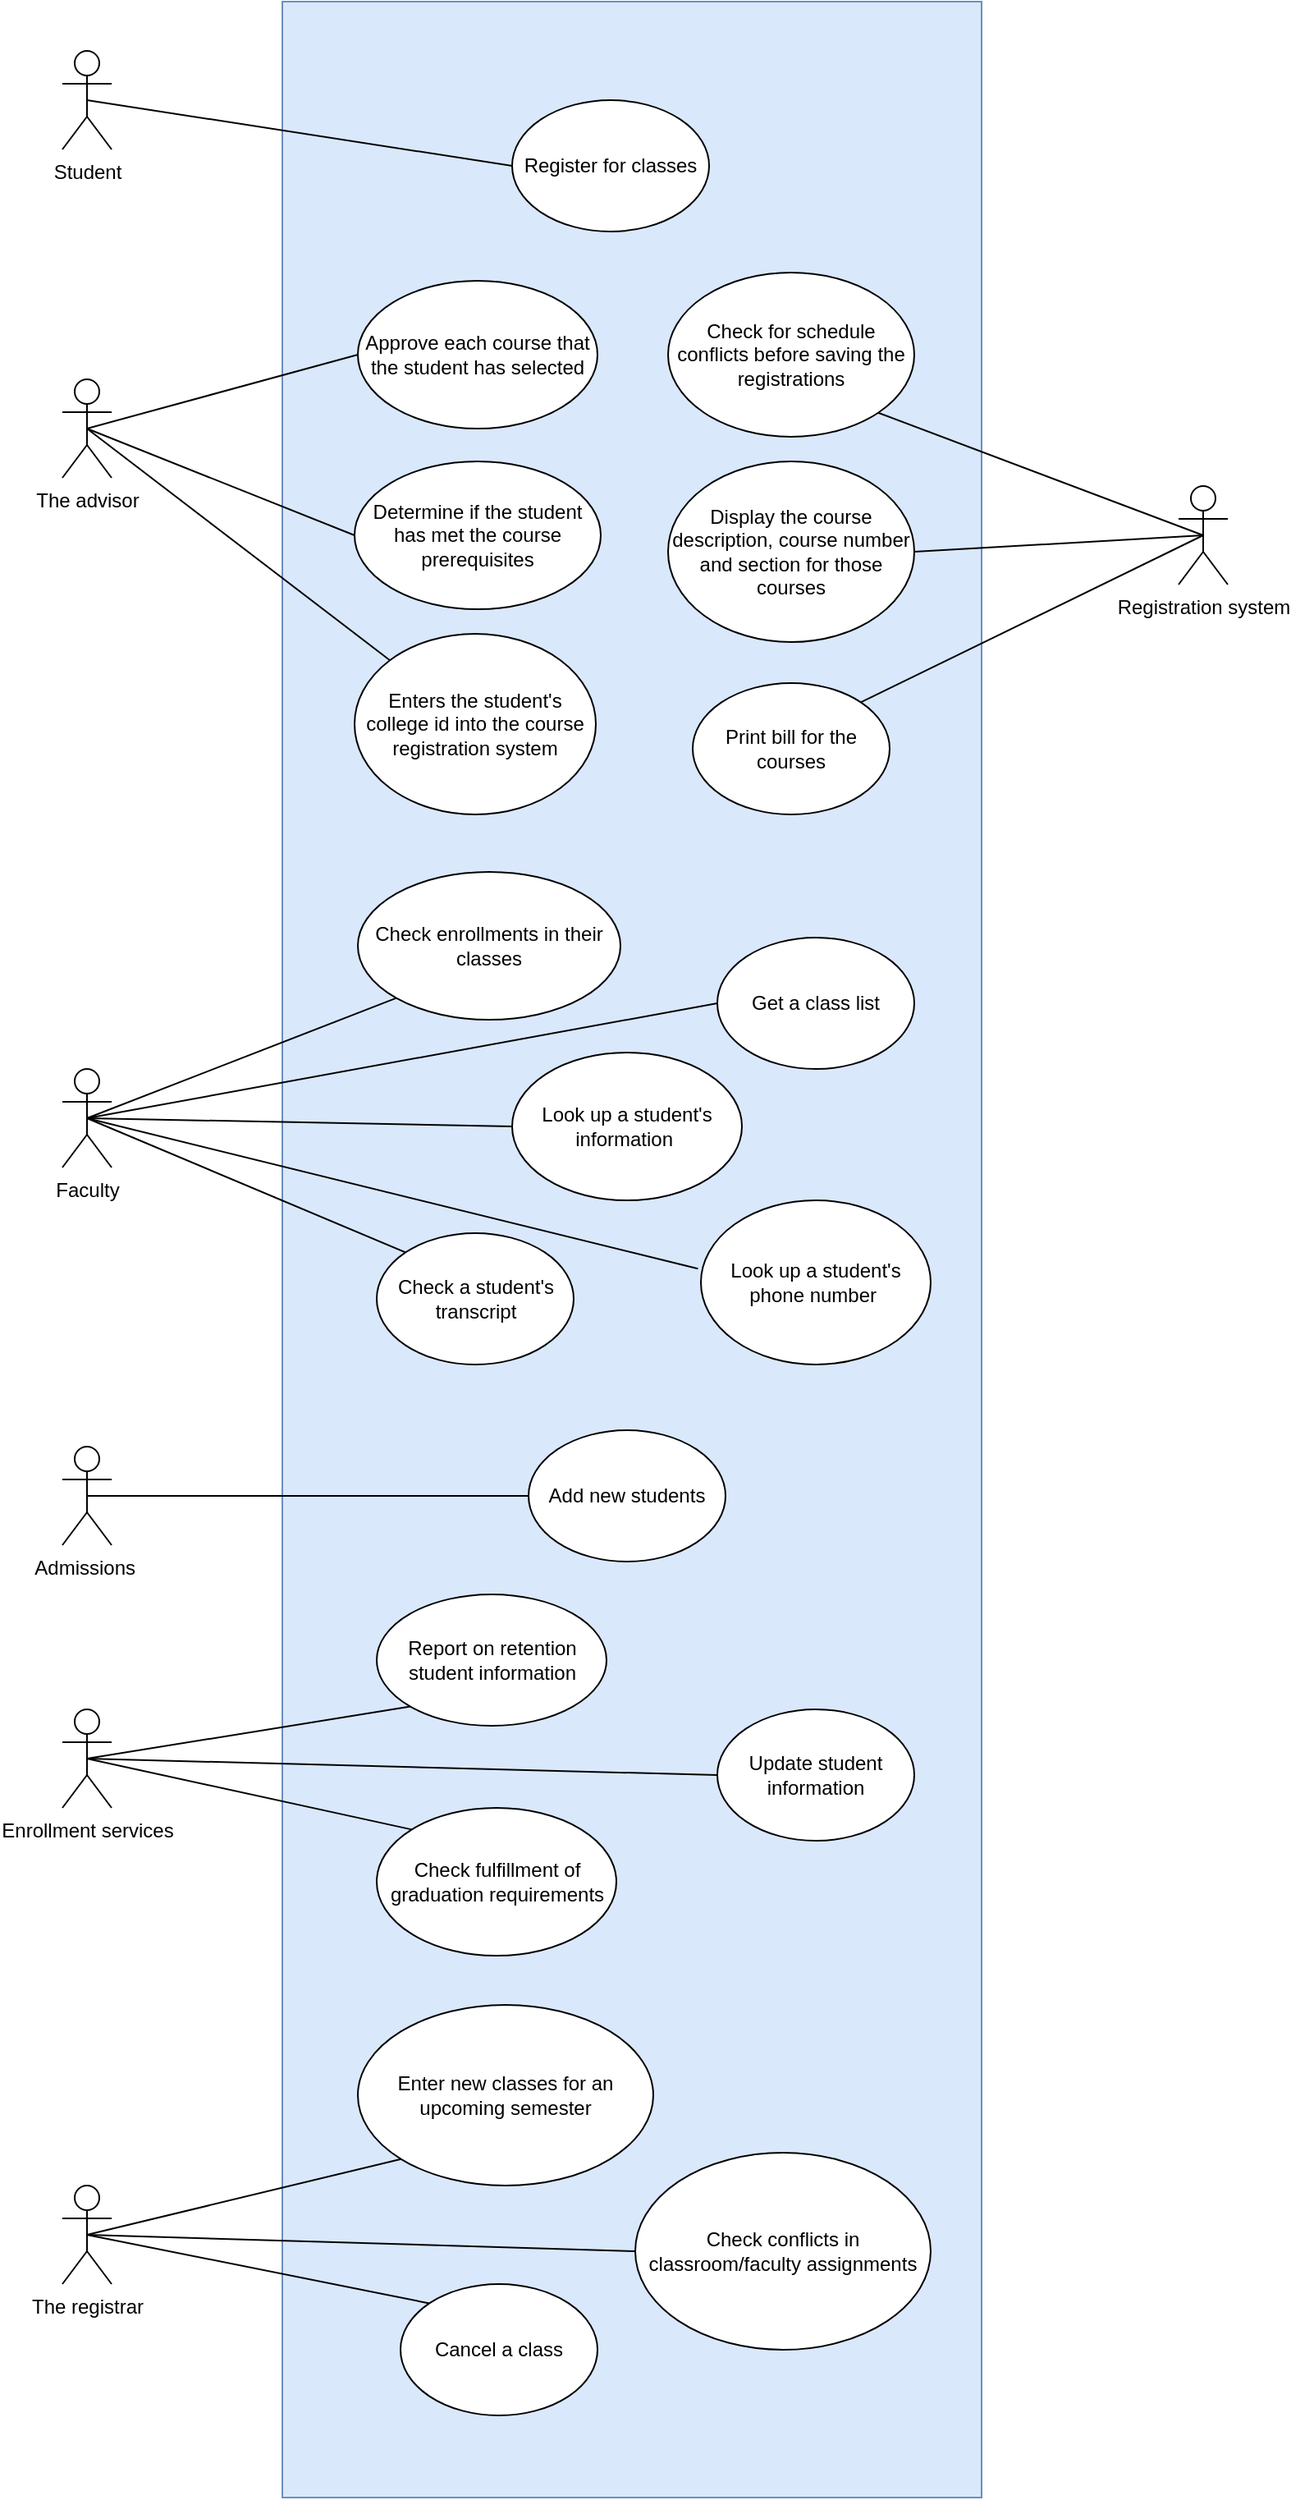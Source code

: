 <mxfile version="14.7.2" type="device"><diagram id="17h3a2y4Vs09LZNtm7f2" name="Page-1"><mxGraphModel dx="716" dy="426" grid="1" gridSize="10" guides="1" tooltips="1" connect="1" arrows="1" fold="1" page="1" pageScale="1" pageWidth="827" pageHeight="1169" math="0" shadow="0"><root><mxCell id="0"/><mxCell id="1" parent="0"/><mxCell id="z8dIFSSs_HTCRDkQdhwv-24" value="" style="rounded=0;whiteSpace=wrap;html=1;fillColor=#dae8fc;strokeColor=#6c8ebf;" vertex="1" parent="1"><mxGeometry x="214" y="90" width="426" height="1520" as="geometry"/></mxCell><mxCell id="z8dIFSSs_HTCRDkQdhwv-25" value="Faculty" style="shape=umlActor;verticalLabelPosition=bottom;verticalAlign=top;html=1;outlineConnect=0;" vertex="1" parent="1"><mxGeometry x="80" y="740" width="30" height="60" as="geometry"/></mxCell><mxCell id="z8dIFSSs_HTCRDkQdhwv-26" value="Check enrollments in their classes" style="ellipse;whiteSpace=wrap;html=1;" vertex="1" parent="1"><mxGeometry x="260" y="620" width="160" height="90" as="geometry"/></mxCell><mxCell id="z8dIFSSs_HTCRDkQdhwv-27" value="Get a class list" style="ellipse;whiteSpace=wrap;html=1;" vertex="1" parent="1"><mxGeometry x="479" y="660" width="120" height="80" as="geometry"/></mxCell><mxCell id="z8dIFSSs_HTCRDkQdhwv-28" value="Check a student's transcript" style="ellipse;whiteSpace=wrap;html=1;" vertex="1" parent="1"><mxGeometry x="271.5" y="840" width="120" height="80" as="geometry"/></mxCell><mxCell id="z8dIFSSs_HTCRDkQdhwv-29" value="Look up a student's phone number&amp;nbsp;" style="ellipse;whiteSpace=wrap;html=1;" vertex="1" parent="1"><mxGeometry x="469" y="820" width="140" height="100" as="geometry"/></mxCell><mxCell id="z8dIFSSs_HTCRDkQdhwv-30" value="Look up a student's information&amp;nbsp;" style="ellipse;whiteSpace=wrap;html=1;" vertex="1" parent="1"><mxGeometry x="354" y="730" width="140" height="90" as="geometry"/></mxCell><mxCell id="z8dIFSSs_HTCRDkQdhwv-34" value="Check conflicts in classroom/faculty assignments" style="ellipse;whiteSpace=wrap;html=1;" vertex="1" parent="1"><mxGeometry x="429" y="1400" width="180" height="120" as="geometry"/></mxCell><mxCell id="z8dIFSSs_HTCRDkQdhwv-35" value="Admissions&amp;nbsp;" style="shape=umlActor;verticalLabelPosition=bottom;verticalAlign=top;html=1;outlineConnect=0;" vertex="1" parent="1"><mxGeometry x="80" y="970" width="30" height="60" as="geometry"/></mxCell><mxCell id="z8dIFSSs_HTCRDkQdhwv-36" value="Add new students" style="ellipse;whiteSpace=wrap;html=1;" vertex="1" parent="1"><mxGeometry x="364" y="960" width="120" height="80" as="geometry"/></mxCell><mxCell id="z8dIFSSs_HTCRDkQdhwv-37" value="Enrollment services" style="shape=umlActor;verticalLabelPosition=bottom;verticalAlign=top;html=1;outlineConnect=0;" vertex="1" parent="1"><mxGeometry x="80" y="1130" width="30" height="60" as="geometry"/></mxCell><mxCell id="z8dIFSSs_HTCRDkQdhwv-38" value="Report on retention student information" style="ellipse;whiteSpace=wrap;html=1;" vertex="1" parent="1"><mxGeometry x="271.5" y="1060" width="140" height="80" as="geometry"/></mxCell><mxCell id="z8dIFSSs_HTCRDkQdhwv-39" value="Update student information" style="ellipse;whiteSpace=wrap;html=1;" vertex="1" parent="1"><mxGeometry x="479" y="1130" width="120" height="80" as="geometry"/></mxCell><mxCell id="z8dIFSSs_HTCRDkQdhwv-40" value="Check fulfillment of graduation requirements" style="ellipse;whiteSpace=wrap;html=1;" vertex="1" parent="1"><mxGeometry x="271.5" y="1190" width="146" height="90" as="geometry"/></mxCell><mxCell id="z8dIFSSs_HTCRDkQdhwv-41" value="Student" style="shape=umlActor;verticalLabelPosition=bottom;verticalAlign=top;html=1;outlineConnect=0;" vertex="1" parent="1"><mxGeometry x="80" y="120" width="30" height="60" as="geometry"/></mxCell><mxCell id="z8dIFSSs_HTCRDkQdhwv-42" value="Register for classes" style="ellipse;whiteSpace=wrap;html=1;" vertex="1" parent="1"><mxGeometry x="354" y="150" width="120" height="80" as="geometry"/></mxCell><mxCell id="z8dIFSSs_HTCRDkQdhwv-44" value="" style="endArrow=none;html=1;exitX=0.5;exitY=0.5;exitDx=0;exitDy=0;exitPerimeter=0;entryX=0;entryY=0.5;entryDx=0;entryDy=0;" edge="1" parent="1" source="z8dIFSSs_HTCRDkQdhwv-41" target="z8dIFSSs_HTCRDkQdhwv-42"><mxGeometry width="50" height="50" relative="1" as="geometry"><mxPoint x="380" y="310" as="sourcePoint"/><mxPoint x="430" y="260" as="targetPoint"/></mxGeometry></mxCell><mxCell id="z8dIFSSs_HTCRDkQdhwv-45" value="The advisor" style="shape=umlActor;verticalLabelPosition=bottom;verticalAlign=top;html=1;outlineConnect=0;" vertex="1" parent="1"><mxGeometry x="80" y="320" width="30" height="60" as="geometry"/></mxCell><mxCell id="z8dIFSSs_HTCRDkQdhwv-46" value="Approve each course that the student has selected" style="ellipse;whiteSpace=wrap;html=1;" vertex="1" parent="1"><mxGeometry x="260" y="260" width="146" height="90" as="geometry"/></mxCell><mxCell id="z8dIFSSs_HTCRDkQdhwv-47" value="Determine if the student has met the course prerequisites" style="ellipse;whiteSpace=wrap;html=1;" vertex="1" parent="1"><mxGeometry x="258" y="370" width="150" height="90" as="geometry"/></mxCell><mxCell id="z8dIFSSs_HTCRDkQdhwv-48" value="Enters the student's college id into the course registration system" style="ellipse;whiteSpace=wrap;html=1;" vertex="1" parent="1"><mxGeometry x="258" y="475" width="147" height="110" as="geometry"/></mxCell><mxCell id="z8dIFSSs_HTCRDkQdhwv-50" value="Display the course description, course number and section for those courses" style="ellipse;whiteSpace=wrap;html=1;" vertex="1" parent="1"><mxGeometry x="449" y="370" width="150" height="110" as="geometry"/></mxCell><mxCell id="z8dIFSSs_HTCRDkQdhwv-51" value="Check for schedule conflicts before saving the registrations" style="ellipse;whiteSpace=wrap;html=1;" vertex="1" parent="1"><mxGeometry x="449" y="255" width="150" height="100" as="geometry"/></mxCell><mxCell id="z8dIFSSs_HTCRDkQdhwv-52" value="Print bill for the courses" style="ellipse;whiteSpace=wrap;html=1;" vertex="1" parent="1"><mxGeometry x="464" y="505" width="120" height="80" as="geometry"/></mxCell><mxCell id="z8dIFSSs_HTCRDkQdhwv-53" value="" style="endArrow=none;html=1;exitX=0.5;exitY=0.5;exitDx=0;exitDy=0;exitPerimeter=0;entryX=0;entryY=0.5;entryDx=0;entryDy=0;" edge="1" parent="1" source="z8dIFSSs_HTCRDkQdhwv-45" target="z8dIFSSs_HTCRDkQdhwv-46"><mxGeometry width="50" height="50" relative="1" as="geometry"><mxPoint x="380" y="410" as="sourcePoint"/><mxPoint x="430" y="360" as="targetPoint"/></mxGeometry></mxCell><mxCell id="z8dIFSSs_HTCRDkQdhwv-54" value="" style="endArrow=none;html=1;exitX=0.5;exitY=0.5;exitDx=0;exitDy=0;exitPerimeter=0;entryX=0;entryY=0.5;entryDx=0;entryDy=0;" edge="1" parent="1" source="z8dIFSSs_HTCRDkQdhwv-45" target="z8dIFSSs_HTCRDkQdhwv-47"><mxGeometry width="50" height="50" relative="1" as="geometry"><mxPoint x="380" y="410" as="sourcePoint"/><mxPoint x="430" y="360" as="targetPoint"/></mxGeometry></mxCell><mxCell id="z8dIFSSs_HTCRDkQdhwv-55" value="" style="endArrow=none;html=1;entryX=0;entryY=0;entryDx=0;entryDy=0;exitX=0.5;exitY=0.5;exitDx=0;exitDy=0;exitPerimeter=0;" edge="1" parent="1" source="z8dIFSSs_HTCRDkQdhwv-45" target="z8dIFSSs_HTCRDkQdhwv-48"><mxGeometry width="50" height="50" relative="1" as="geometry"><mxPoint x="80" y="450" as="sourcePoint"/><mxPoint x="430" y="360" as="targetPoint"/></mxGeometry></mxCell><mxCell id="z8dIFSSs_HTCRDkQdhwv-59" value="The registrar" style="shape=umlActor;verticalLabelPosition=bottom;verticalAlign=top;html=1;outlineConnect=0;" vertex="1" parent="1"><mxGeometry x="80" y="1420" width="30" height="60" as="geometry"/></mxCell><mxCell id="z8dIFSSs_HTCRDkQdhwv-60" value="Enter new classes for an upcoming semester" style="ellipse;whiteSpace=wrap;html=1;" vertex="1" parent="1"><mxGeometry x="260" y="1310" width="180" height="110" as="geometry"/></mxCell><mxCell id="z8dIFSSs_HTCRDkQdhwv-61" value="Cancel a class" style="ellipse;whiteSpace=wrap;html=1;" vertex="1" parent="1"><mxGeometry x="286" y="1480" width="120" height="80" as="geometry"/></mxCell><mxCell id="z8dIFSSs_HTCRDkQdhwv-63" value="" style="endArrow=none;html=1;exitX=0.5;exitY=0.5;exitDx=0;exitDy=0;exitPerimeter=0;entryX=0;entryY=1;entryDx=0;entryDy=0;" edge="1" parent="1" source="z8dIFSSs_HTCRDkQdhwv-25" target="z8dIFSSs_HTCRDkQdhwv-26"><mxGeometry width="50" height="50" relative="1" as="geometry"><mxPoint x="380" y="710" as="sourcePoint"/><mxPoint x="430" y="660" as="targetPoint"/></mxGeometry></mxCell><mxCell id="z8dIFSSs_HTCRDkQdhwv-64" value="" style="endArrow=none;html=1;exitX=0.5;exitY=0.5;exitDx=0;exitDy=0;exitPerimeter=0;entryX=0;entryY=0.5;entryDx=0;entryDy=0;" edge="1" parent="1" source="z8dIFSSs_HTCRDkQdhwv-25" target="z8dIFSSs_HTCRDkQdhwv-27"><mxGeometry width="50" height="50" relative="1" as="geometry"><mxPoint x="380" y="710" as="sourcePoint"/><mxPoint x="430" y="660" as="targetPoint"/></mxGeometry></mxCell><mxCell id="z8dIFSSs_HTCRDkQdhwv-65" value="" style="endArrow=none;html=1;exitX=0.5;exitY=0.5;exitDx=0;exitDy=0;exitPerimeter=0;entryX=0;entryY=0.5;entryDx=0;entryDy=0;" edge="1" parent="1" source="z8dIFSSs_HTCRDkQdhwv-25" target="z8dIFSSs_HTCRDkQdhwv-30"><mxGeometry width="50" height="50" relative="1" as="geometry"><mxPoint x="380" y="710" as="sourcePoint"/><mxPoint x="430" y="660" as="targetPoint"/></mxGeometry></mxCell><mxCell id="z8dIFSSs_HTCRDkQdhwv-66" value="" style="endArrow=none;html=1;exitX=0.5;exitY=0.5;exitDx=0;exitDy=0;exitPerimeter=0;entryX=-0.013;entryY=0.416;entryDx=0;entryDy=0;entryPerimeter=0;" edge="1" parent="1" source="z8dIFSSs_HTCRDkQdhwv-25" target="z8dIFSSs_HTCRDkQdhwv-29"><mxGeometry width="50" height="50" relative="1" as="geometry"><mxPoint x="380" y="710" as="sourcePoint"/><mxPoint x="430" y="660" as="targetPoint"/></mxGeometry></mxCell><mxCell id="z8dIFSSs_HTCRDkQdhwv-67" value="" style="endArrow=none;html=1;exitX=0.5;exitY=0.5;exitDx=0;exitDy=0;exitPerimeter=0;entryX=0;entryY=0;entryDx=0;entryDy=0;" edge="1" parent="1" source="z8dIFSSs_HTCRDkQdhwv-25" target="z8dIFSSs_HTCRDkQdhwv-28"><mxGeometry width="50" height="50" relative="1" as="geometry"><mxPoint x="380" y="910" as="sourcePoint"/><mxPoint x="430" y="860" as="targetPoint"/></mxGeometry></mxCell><mxCell id="z8dIFSSs_HTCRDkQdhwv-68" value="" style="endArrow=none;html=1;exitX=0.5;exitY=0.5;exitDx=0;exitDy=0;exitPerimeter=0;" edge="1" parent="1" source="z8dIFSSs_HTCRDkQdhwv-35" target="z8dIFSSs_HTCRDkQdhwv-36"><mxGeometry width="50" height="50" relative="1" as="geometry"><mxPoint x="380" y="1110" as="sourcePoint"/><mxPoint x="430" y="1060" as="targetPoint"/></mxGeometry></mxCell><mxCell id="z8dIFSSs_HTCRDkQdhwv-70" value="" style="endArrow=none;html=1;exitX=0.5;exitY=0.5;exitDx=0;exitDy=0;exitPerimeter=0;entryX=0;entryY=1;entryDx=0;entryDy=0;" edge="1" parent="1" source="z8dIFSSs_HTCRDkQdhwv-37" target="z8dIFSSs_HTCRDkQdhwv-38"><mxGeometry width="50" height="50" relative="1" as="geometry"><mxPoint x="380" y="1210" as="sourcePoint"/><mxPoint x="430" y="1160" as="targetPoint"/></mxGeometry></mxCell><mxCell id="z8dIFSSs_HTCRDkQdhwv-71" value="" style="endArrow=none;html=1;exitX=0.5;exitY=0.5;exitDx=0;exitDy=0;exitPerimeter=0;entryX=0;entryY=0.5;entryDx=0;entryDy=0;" edge="1" parent="1" source="z8dIFSSs_HTCRDkQdhwv-37" target="z8dIFSSs_HTCRDkQdhwv-39"><mxGeometry width="50" height="50" relative="1" as="geometry"><mxPoint x="380" y="1210" as="sourcePoint"/><mxPoint x="430" y="1160" as="targetPoint"/></mxGeometry></mxCell><mxCell id="z8dIFSSs_HTCRDkQdhwv-72" value="" style="endArrow=none;html=1;entryX=0;entryY=0;entryDx=0;entryDy=0;exitX=0.5;exitY=0.5;exitDx=0;exitDy=0;exitPerimeter=0;" edge="1" parent="1" source="z8dIFSSs_HTCRDkQdhwv-37" target="z8dIFSSs_HTCRDkQdhwv-40"><mxGeometry width="50" height="50" relative="1" as="geometry"><mxPoint x="30" y="1180" as="sourcePoint"/><mxPoint x="430" y="1160" as="targetPoint"/></mxGeometry></mxCell><mxCell id="z8dIFSSs_HTCRDkQdhwv-73" style="edgeStyle=orthogonalEdgeStyle;rounded=0;orthogonalLoop=1;jettySize=auto;html=1;exitX=0.5;exitY=1;exitDx=0;exitDy=0;" edge="1" parent="1" source="z8dIFSSs_HTCRDkQdhwv-34" target="z8dIFSSs_HTCRDkQdhwv-34"><mxGeometry relative="1" as="geometry"/></mxCell><mxCell id="z8dIFSSs_HTCRDkQdhwv-74" value="" style="endArrow=none;html=1;exitX=0.5;exitY=0.5;exitDx=0;exitDy=0;exitPerimeter=0;entryX=0;entryY=1;entryDx=0;entryDy=0;" edge="1" parent="1" source="z8dIFSSs_HTCRDkQdhwv-59" target="z8dIFSSs_HTCRDkQdhwv-60"><mxGeometry width="50" height="50" relative="1" as="geometry"><mxPoint x="380" y="1510" as="sourcePoint"/><mxPoint x="430" y="1460" as="targetPoint"/></mxGeometry></mxCell><mxCell id="z8dIFSSs_HTCRDkQdhwv-75" value="" style="endArrow=none;html=1;exitX=0.5;exitY=0.5;exitDx=0;exitDy=0;exitPerimeter=0;entryX=0;entryY=0.5;entryDx=0;entryDy=0;" edge="1" parent="1" source="z8dIFSSs_HTCRDkQdhwv-59" target="z8dIFSSs_HTCRDkQdhwv-34"><mxGeometry width="50" height="50" relative="1" as="geometry"><mxPoint x="380" y="1510" as="sourcePoint"/><mxPoint x="160" y="1560" as="targetPoint"/></mxGeometry></mxCell><mxCell id="z8dIFSSs_HTCRDkQdhwv-76" value="" style="endArrow=none;html=1;exitX=0.5;exitY=0.5;exitDx=0;exitDy=0;exitPerimeter=0;entryX=0;entryY=0;entryDx=0;entryDy=0;" edge="1" parent="1" source="z8dIFSSs_HTCRDkQdhwv-59" target="z8dIFSSs_HTCRDkQdhwv-61"><mxGeometry width="50" height="50" relative="1" as="geometry"><mxPoint x="380" y="1510" as="sourcePoint"/><mxPoint x="430" y="1460" as="targetPoint"/></mxGeometry></mxCell><mxCell id="z8dIFSSs_HTCRDkQdhwv-77" value="Registration system" style="shape=umlActor;verticalLabelPosition=bottom;verticalAlign=top;html=1;outlineConnect=0;" vertex="1" parent="1"><mxGeometry x="760" y="385" width="30" height="60" as="geometry"/></mxCell><mxCell id="z8dIFSSs_HTCRDkQdhwv-80" value="" style="endArrow=none;html=1;entryX=0.5;entryY=0.5;entryDx=0;entryDy=0;entryPerimeter=0;exitX=1;exitY=1;exitDx=0;exitDy=0;" edge="1" parent="1" source="z8dIFSSs_HTCRDkQdhwv-51" target="z8dIFSSs_HTCRDkQdhwv-77"><mxGeometry width="50" height="50" relative="1" as="geometry"><mxPoint x="450" y="440" as="sourcePoint"/><mxPoint x="500" y="390" as="targetPoint"/></mxGeometry></mxCell><mxCell id="z8dIFSSs_HTCRDkQdhwv-81" value="" style="endArrow=none;html=1;entryX=0.5;entryY=0.5;entryDx=0;entryDy=0;entryPerimeter=0;exitX=1;exitY=0.5;exitDx=0;exitDy=0;" edge="1" parent="1" source="z8dIFSSs_HTCRDkQdhwv-50" target="z8dIFSSs_HTCRDkQdhwv-77"><mxGeometry width="50" height="50" relative="1" as="geometry"><mxPoint x="450" y="440" as="sourcePoint"/><mxPoint x="500" y="390" as="targetPoint"/></mxGeometry></mxCell><mxCell id="z8dIFSSs_HTCRDkQdhwv-82" value="" style="endArrow=none;html=1;entryX=0.5;entryY=0.5;entryDx=0;entryDy=0;entryPerimeter=0;exitX=1;exitY=0;exitDx=0;exitDy=0;" edge="1" parent="1" source="z8dIFSSs_HTCRDkQdhwv-52" target="z8dIFSSs_HTCRDkQdhwv-77"><mxGeometry width="50" height="50" relative="1" as="geometry"><mxPoint x="450" y="440" as="sourcePoint"/><mxPoint x="500" y="390" as="targetPoint"/></mxGeometry></mxCell></root></mxGraphModel></diagram></mxfile>